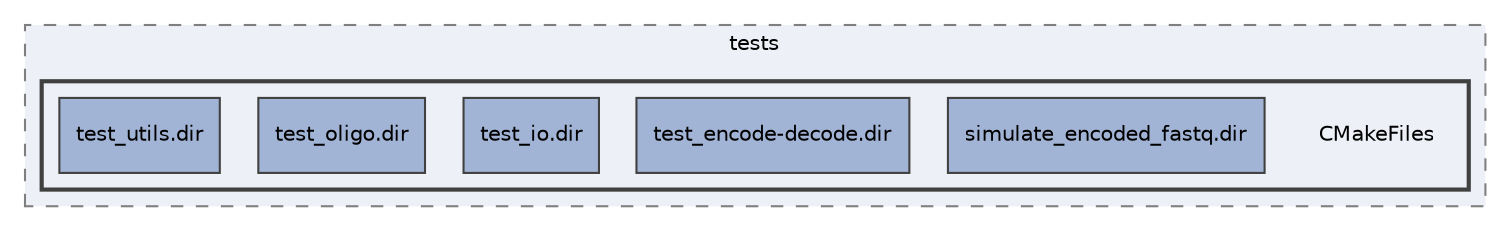 digraph "build/tests/CMakeFiles"
{
 // LATEX_PDF_SIZE
  edge [fontname="Helvetica",fontsize="10",labelfontname="Helvetica",labelfontsize="10"];
  node [fontname="Helvetica",fontsize="10",shape=record];
  compound=true
  subgraph clusterdir_a30fd5000947d323a9f363d528741348 {
    graph [ bgcolor="#edf0f7", pencolor="grey50", style="filled,dashed,", label="tests", fontname="Helvetica", fontsize="10", URL="dir_a30fd5000947d323a9f363d528741348.html"]
  subgraph clusterdir_b67b133a83ac3df5d719be61f4ee2417 {
    graph [ bgcolor="#edf0f7", pencolor="grey25", style="filled,bold,", label="", fontname="Helvetica", fontsize="10", URL="dir_b67b133a83ac3df5d719be61f4ee2417.html"]
    dir_b67b133a83ac3df5d719be61f4ee2417 [shape=plaintext, label="CMakeFiles"];
  dir_f16944eb4e165c97a09ab60d314f0992 [shape=box, label="simulate_encoded_fastq.dir", style="filled,", fillcolor="#a2b4d6", color="grey25", URL="dir_f16944eb4e165c97a09ab60d314f0992.html"];
  dir_ef9b85dd1a730da588a2d49d48c281f7 [shape=box, label="test_encode-decode.dir", style="filled,", fillcolor="#a2b4d6", color="grey25", URL="dir_ef9b85dd1a730da588a2d49d48c281f7.html"];
  dir_aca59775c5e10e1c21fbb76bcd0b4ee4 [shape=box, label="test_io.dir", style="filled,", fillcolor="#a2b4d6", color="grey25", URL="dir_aca59775c5e10e1c21fbb76bcd0b4ee4.html"];
  dir_24e7b5d66b3a237235bafae23f9dbf12 [shape=box, label="test_oligo.dir", style="filled,", fillcolor="#a2b4d6", color="grey25", URL="dir_24e7b5d66b3a237235bafae23f9dbf12.html"];
  dir_5eb2a8634b813bb4faedb14a150425c8 [shape=box, label="test_utils.dir", style="filled,", fillcolor="#a2b4d6", color="grey25", URL="dir_5eb2a8634b813bb4faedb14a150425c8.html"];
  }
  }
}
